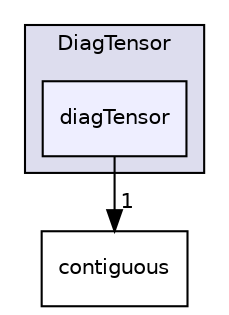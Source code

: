 digraph "src/OpenFOAM/primitives/DiagTensor/diagTensor" {
  bgcolor=transparent;
  compound=true
  node [ fontsize="10", fontname="Helvetica"];
  edge [ labelfontsize="10", labelfontname="Helvetica"];
  subgraph clusterdir_537bace1925cccf901fb30a89ca4875a {
    graph [ bgcolor="#ddddee", pencolor="black", label="DiagTensor" fontname="Helvetica", fontsize="10", URL="dir_537bace1925cccf901fb30a89ca4875a.html"]
  dir_91218ede25c8ca6bb6f79e9a68111b81 [shape=box, label="diagTensor", style="filled", fillcolor="#eeeeff", pencolor="black", URL="dir_91218ede25c8ca6bb6f79e9a68111b81.html"];
  }
  dir_1b29830830533868fb04f0e807b2ad78 [shape=box label="contiguous" URL="dir_1b29830830533868fb04f0e807b2ad78.html"];
  dir_91218ede25c8ca6bb6f79e9a68111b81->dir_1b29830830533868fb04f0e807b2ad78 [headlabel="1", labeldistance=1.5 headhref="dir_002336_002333.html"];
}

